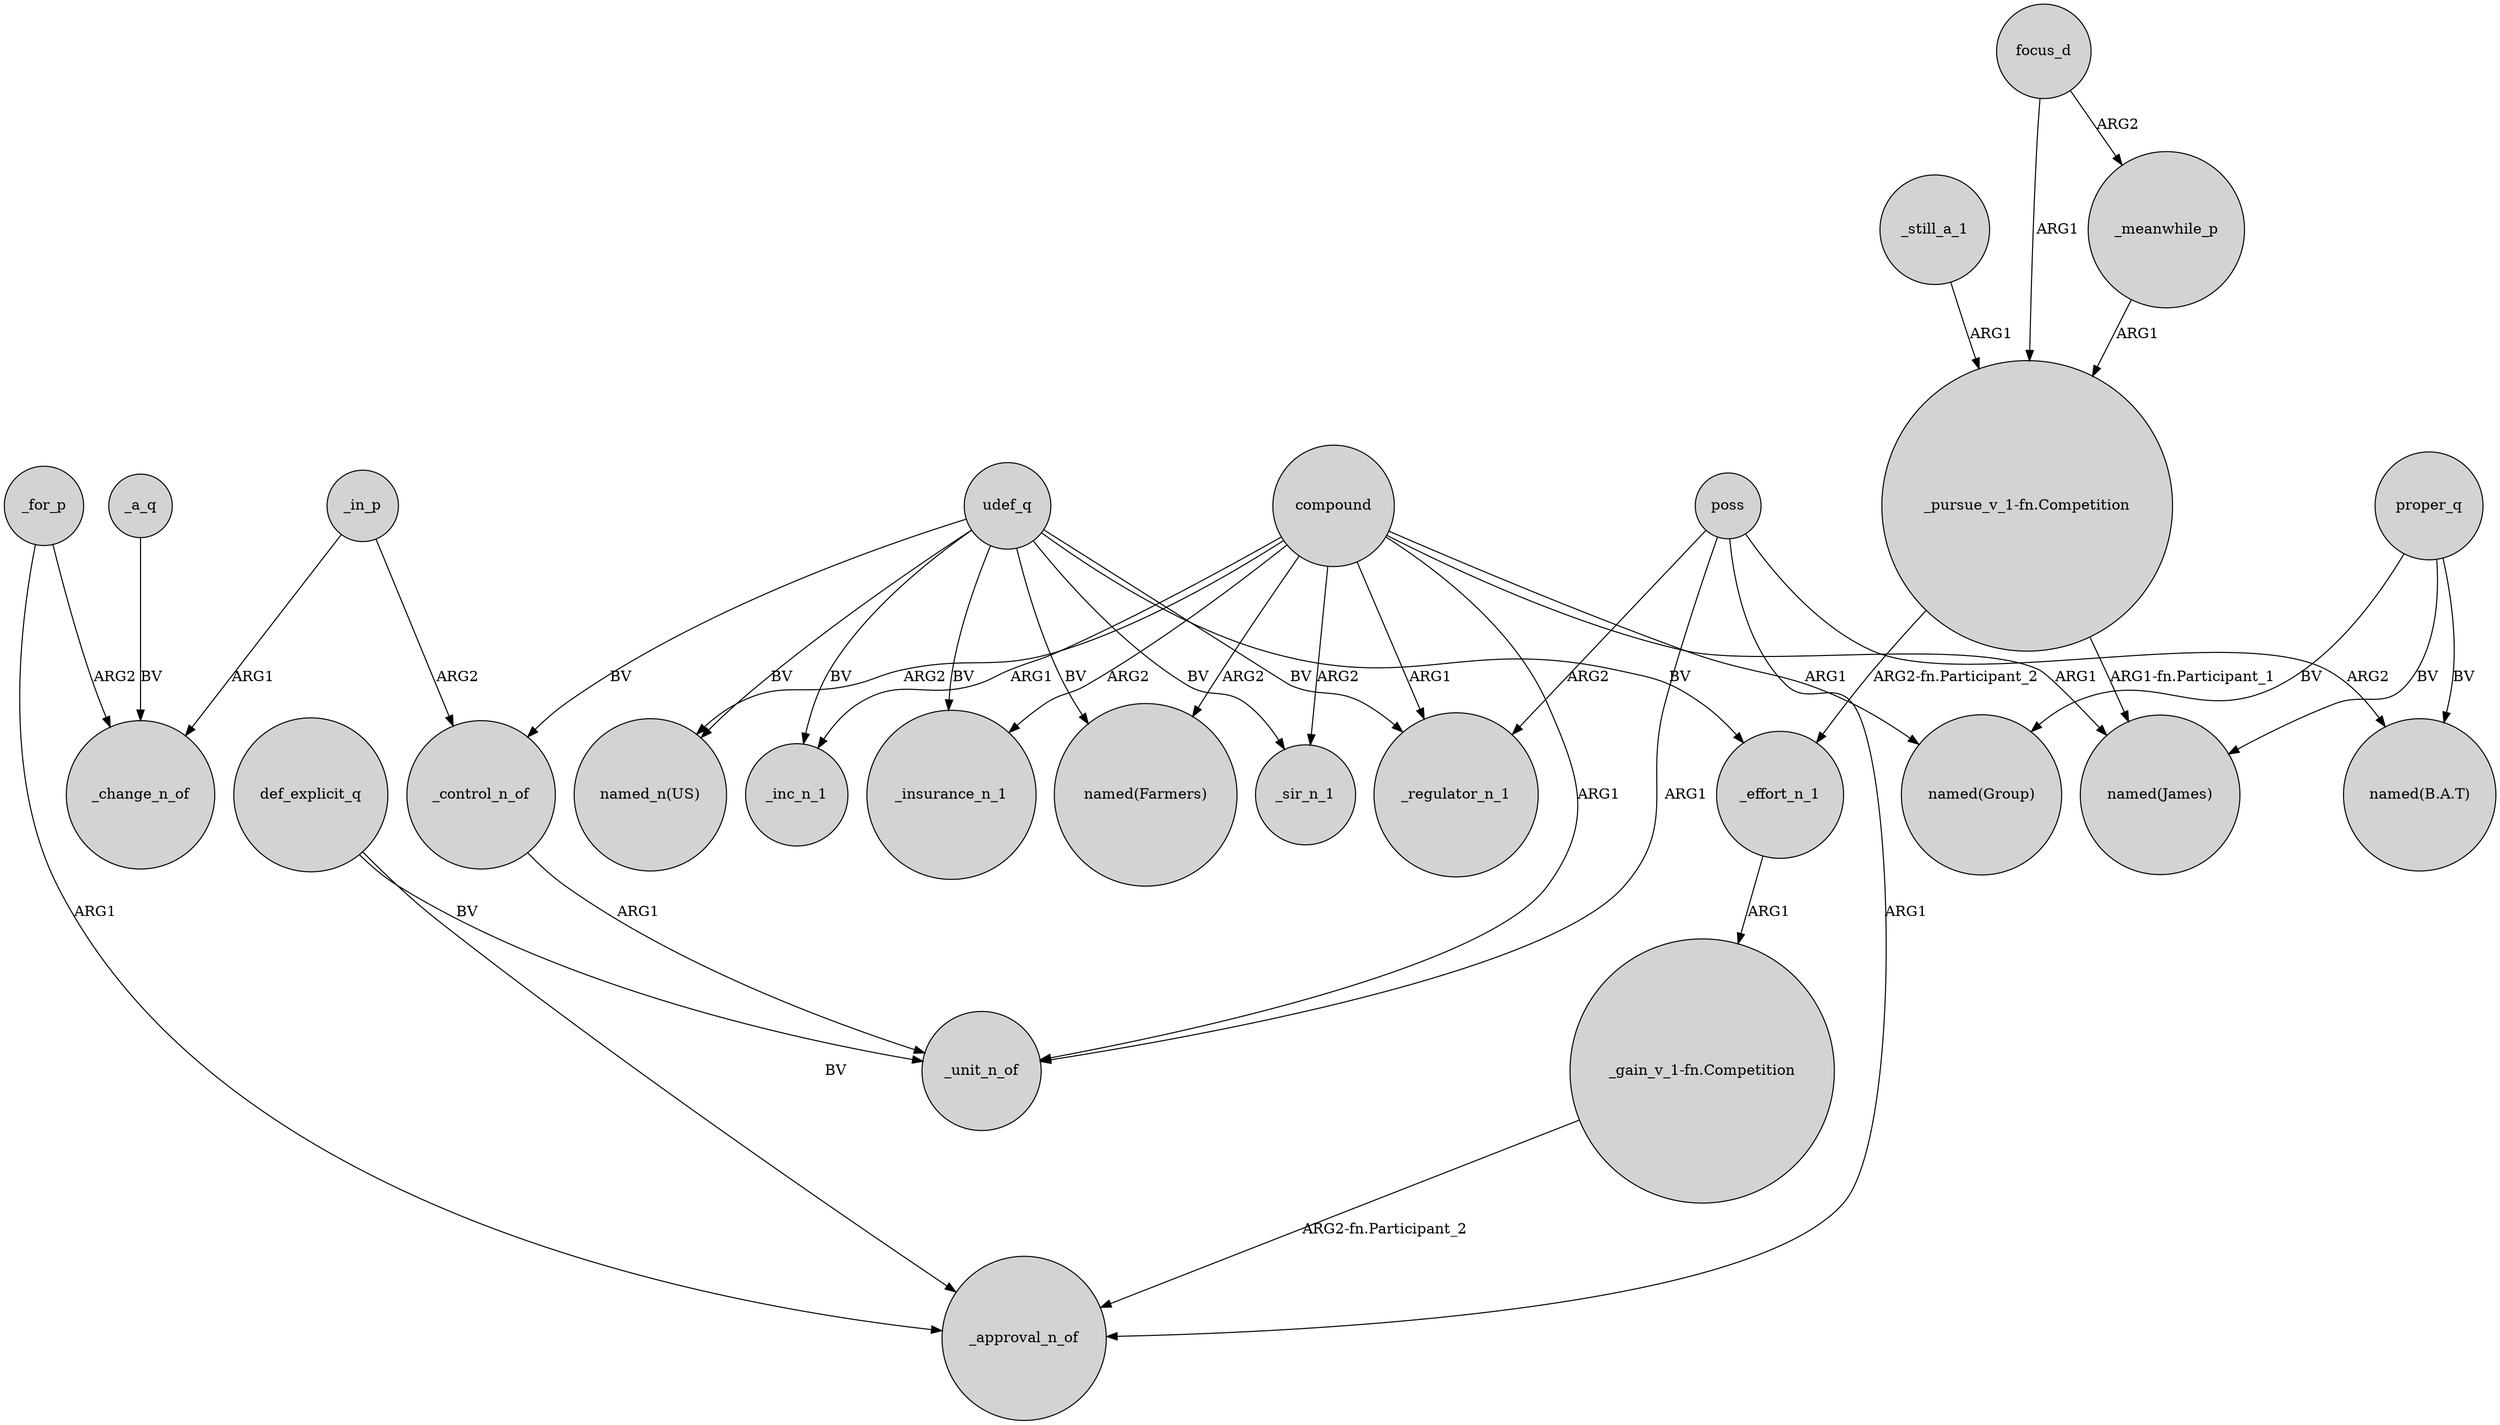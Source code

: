 digraph {
	node [shape=circle style=filled]
	udef_q -> _effort_n_1 [label=BV]
	udef_q -> _insurance_n_1 [label=BV]
	udef_q -> _regulator_n_1 [label=BV]
	udef_q -> _control_n_of [label=BV]
	proper_q -> "named(James)" [label=BV]
	proper_q -> "named(B.A.T)" [label=BV]
	compound -> "named(Group)" [label=ARG1]
	_control_n_of -> _unit_n_of [label=ARG1]
	udef_q -> _sir_n_1 [label=BV]
	_still_a_1 -> "_pursue_v_1-fn.Competition" [label=ARG1]
	compound -> "named(James)" [label=ARG1]
	proper_q -> "named(Group)" [label=BV]
	def_explicit_q -> _approval_n_of [label=BV]
	compound -> _inc_n_1 [label=ARG1]
	"_pursue_v_1-fn.Competition" -> "named(James)" [label="ARG1-fn.Participant_1"]
	udef_q -> _inc_n_1 [label=BV]
	_effort_n_1 -> "_gain_v_1-fn.Competition" [label=ARG1]
	def_explicit_q -> _unit_n_of [label=BV]
	compound -> _sir_n_1 [label=ARG2]
	_in_p -> _control_n_of [label=ARG2]
	focus_d -> _meanwhile_p [label=ARG2]
	_for_p -> _change_n_of [label=ARG2]
	udef_q -> "named(Farmers)" [label=BV]
	_a_q -> _change_n_of [label=BV]
	compound -> _insurance_n_1 [label=ARG2]
	poss -> "named(B.A.T)" [label=ARG2]
	focus_d -> "_pursue_v_1-fn.Competition" [label=ARG1]
	compound -> _regulator_n_1 [label=ARG1]
	_meanwhile_p -> "_pursue_v_1-fn.Competition" [label=ARG1]
	_for_p -> _approval_n_of [label=ARG1]
	poss -> _unit_n_of [label=ARG1]
	compound -> _unit_n_of [label=ARG1]
	"_gain_v_1-fn.Competition" -> _approval_n_of [label="ARG2-fn.Participant_2"]
	poss -> _approval_n_of [label=ARG1]
	compound -> "named_n(US)" [label=ARG2]
	udef_q -> "named_n(US)" [label=BV]
	poss -> _regulator_n_1 [label=ARG2]
	"_pursue_v_1-fn.Competition" -> _effort_n_1 [label="ARG2-fn.Participant_2"]
	_in_p -> _change_n_of [label=ARG1]
	compound -> "named(Farmers)" [label=ARG2]
}
